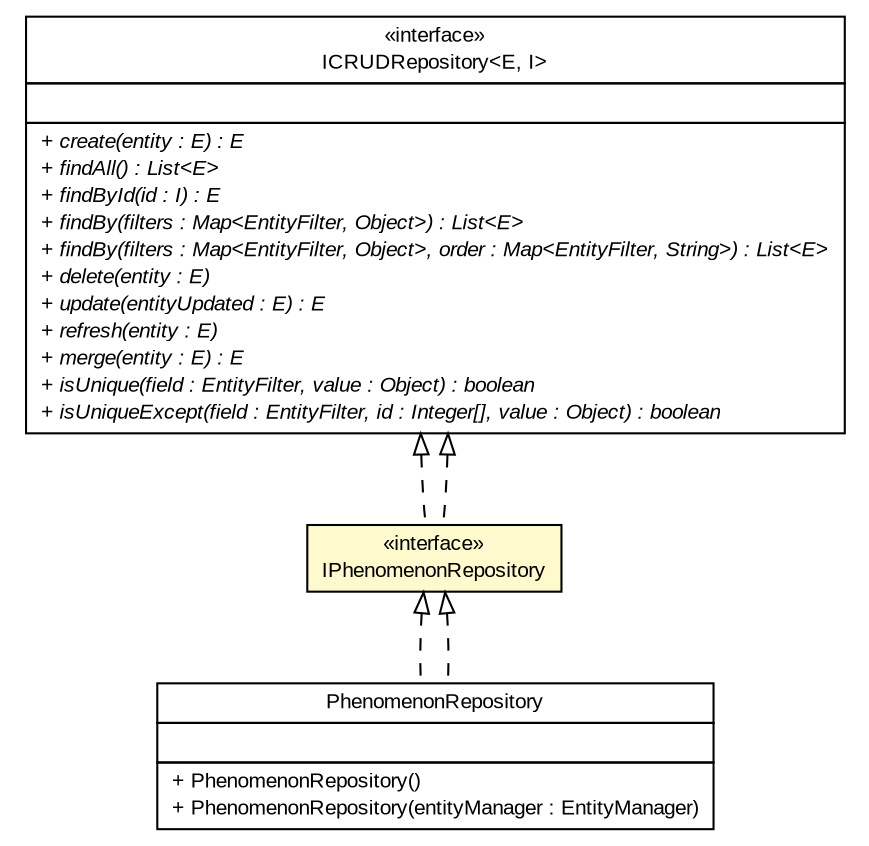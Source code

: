 #!/usr/local/bin/dot
#
# Class diagram 
# Generated by UMLGraph version R5_6-24-gf6e263 (http://www.umlgraph.org/)
#

digraph G {
	edge [fontname="arial",fontsize=10,labelfontname="arial",labelfontsize=10];
	node [fontname="arial",fontsize=10,shape=plaintext];
	nodesep=0.25;
	ranksep=0.5;
	// gov.sandia.cf.dao.ICRUDRepository<E, I>
	c187238 [label=<<table title="gov.sandia.cf.dao.ICRUDRepository" border="0" cellborder="1" cellspacing="0" cellpadding="2" port="p" href="./ICRUDRepository.html">
		<tr><td><table border="0" cellspacing="0" cellpadding="1">
<tr><td align="center" balign="center"> &#171;interface&#187; </td></tr>
<tr><td align="center" balign="center"> ICRUDRepository&lt;E, I&gt; </td></tr>
		</table></td></tr>
		<tr><td><table border="0" cellspacing="0" cellpadding="1">
<tr><td align="left" balign="left">  </td></tr>
		</table></td></tr>
		<tr><td><table border="0" cellspacing="0" cellpadding="1">
<tr><td align="left" balign="left"><font face="arial italic" point-size="10.0"> + create(entity : E) : E </font></td></tr>
<tr><td align="left" balign="left"><font face="arial italic" point-size="10.0"> + findAll() : List&lt;E&gt; </font></td></tr>
<tr><td align="left" balign="left"><font face="arial italic" point-size="10.0"> + findById(id : I) : E </font></td></tr>
<tr><td align="left" balign="left"><font face="arial italic" point-size="10.0"> + findBy(filters : Map&lt;EntityFilter, Object&gt;) : List&lt;E&gt; </font></td></tr>
<tr><td align="left" balign="left"><font face="arial italic" point-size="10.0"> + findBy(filters : Map&lt;EntityFilter, Object&gt;, order : Map&lt;EntityFilter, String&gt;) : List&lt;E&gt; </font></td></tr>
<tr><td align="left" balign="left"><font face="arial italic" point-size="10.0"> + delete(entity : E) </font></td></tr>
<tr><td align="left" balign="left"><font face="arial italic" point-size="10.0"> + update(entityUpdated : E) : E </font></td></tr>
<tr><td align="left" balign="left"><font face="arial italic" point-size="10.0"> + refresh(entity : E) </font></td></tr>
<tr><td align="left" balign="left"><font face="arial italic" point-size="10.0"> + merge(entity : E) : E </font></td></tr>
<tr><td align="left" balign="left"><font face="arial italic" point-size="10.0"> + isUnique(field : EntityFilter, value : Object) : boolean </font></td></tr>
<tr><td align="left" balign="left"><font face="arial italic" point-size="10.0"> + isUniqueExcept(field : EntityFilter, id : Integer[], value : Object) : boolean </font></td></tr>
		</table></td></tr>
		</table>>, URL="./ICRUDRepository.html", fontname="arial", fontcolor="black", fontsize=10.0];
	// gov.sandia.cf.dao.impl.PhenomenonRepository
	c187285 [label=<<table title="gov.sandia.cf.dao.impl.PhenomenonRepository" border="0" cellborder="1" cellspacing="0" cellpadding="2" port="p" href="./impl/PhenomenonRepository.html">
		<tr><td><table border="0" cellspacing="0" cellpadding="1">
<tr><td align="center" balign="center"> PhenomenonRepository </td></tr>
		</table></td></tr>
		<tr><td><table border="0" cellspacing="0" cellpadding="1">
<tr><td align="left" balign="left">  </td></tr>
		</table></td></tr>
		<tr><td><table border="0" cellspacing="0" cellpadding="1">
<tr><td align="left" balign="left"> + PhenomenonRepository() </td></tr>
<tr><td align="left" balign="left"> + PhenomenonRepository(entityManager : EntityManager) </td></tr>
		</table></td></tr>
		</table>>, URL="./impl/PhenomenonRepository.html", fontname="arial", fontcolor="black", fontsize=10.0];
	// gov.sandia.cf.dao.IPhenomenonRepository
	c187331 [label=<<table title="gov.sandia.cf.dao.IPhenomenonRepository" border="0" cellborder="1" cellspacing="0" cellpadding="2" port="p" bgcolor="lemonChiffon" href="./IPhenomenonRepository.html">
		<tr><td><table border="0" cellspacing="0" cellpadding="1">
<tr><td align="center" balign="center"> &#171;interface&#187; </td></tr>
<tr><td align="center" balign="center"> IPhenomenonRepository </td></tr>
		</table></td></tr>
		</table>>, URL="./IPhenomenonRepository.html", fontname="arial", fontcolor="black", fontsize=10.0];
	//gov.sandia.cf.dao.impl.PhenomenonRepository implements gov.sandia.cf.dao.IPhenomenonRepository
	c187331:p -> c187285:p [dir=back,arrowtail=empty,style=dashed];
	//gov.sandia.cf.dao.IPhenomenonRepository implements gov.sandia.cf.dao.ICRUDRepository<E, I>
	c187238:p -> c187331:p [dir=back,arrowtail=empty,style=dashed];
	//gov.sandia.cf.dao.IPhenomenonRepository implements gov.sandia.cf.dao.ICRUDRepository<E, I>
	c187238:p -> c187331:p [dir=back,arrowtail=empty,style=dashed];
	//gov.sandia.cf.dao.impl.PhenomenonRepository implements gov.sandia.cf.dao.IPhenomenonRepository
	c187331:p -> c187285:p [dir=back,arrowtail=empty,style=dashed];
}

